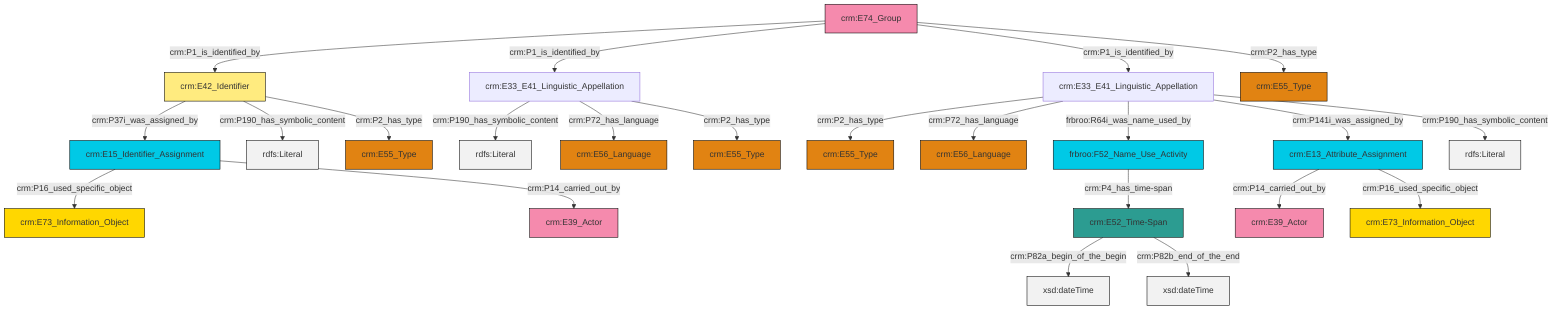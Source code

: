 graph TD
classDef Literal fill:#f2f2f2,stroke:#000000;
classDef CRM_Entity fill:#FFFFFF,stroke:#000000;
classDef Temporal_Entity fill:#00C9E6, stroke:#000000;
classDef Type fill:#E18312, stroke:#000000;
classDef Time-Span fill:#2C9C91, stroke:#000000;
classDef Appellation fill:#FFEB7F, stroke:#000000;
classDef Place fill:#008836, stroke:#000000;
classDef Persistent_Item fill:#B266B2, stroke:#000000;
classDef Conceptual_Object fill:#FFD700, stroke:#000000;
classDef Physical_Thing fill:#D2B48C, stroke:#000000;
classDef Actor fill:#f58aad, stroke:#000000;
classDef PC_Classes fill:#4ce600, stroke:#000000;
classDef Multi fill:#cccccc,stroke:#000000;

3["crm:E33_E41_Linguistic_Appellation"]:::Default -->|crm:P2_has_type| 4["crm:E55_Type"]:::Type
5["crm:E74_Group"]:::Actor -->|crm:P1_is_identified_by| 6["crm:E42_Identifier"]:::Appellation
13["crm:E33_E41_Linguistic_Appellation"]:::Default -->|crm:P190_has_symbolic_content| 14[rdfs:Literal]:::Literal
3["crm:E33_E41_Linguistic_Appellation"]:::Default -->|crm:P72_has_language| 15["crm:E56_Language"]:::Type
11["crm:E13_Attribute_Assignment"]:::Temporal_Entity -->|crm:P14_carried_out_by| 16["crm:E39_Actor"]:::Actor
19["frbroo:F52_Name_Use_Activity"]:::Temporal_Entity -->|crm:P4_has_time-span| 20["crm:E52_Time-Span"]:::Time-Span
5["crm:E74_Group"]:::Actor -->|crm:P1_is_identified_by| 13["crm:E33_E41_Linguistic_Appellation"]:::Default
3["crm:E33_E41_Linguistic_Appellation"]:::Default -->|frbroo:R64i_was_name_used_by| 19["frbroo:F52_Name_Use_Activity"]:::Temporal_Entity
5["crm:E74_Group"]:::Actor -->|crm:P1_is_identified_by| 3["crm:E33_E41_Linguistic_Appellation"]:::Default
11["crm:E13_Attribute_Assignment"]:::Temporal_Entity -->|crm:P16_used_specific_object| 17["crm:E73_Information_Object"]:::Conceptual_Object
13["crm:E33_E41_Linguistic_Appellation"]:::Default -->|crm:P72_has_language| 7["crm:E56_Language"]:::Type
3["crm:E33_E41_Linguistic_Appellation"]:::Default -->|crm:P141i_was_assigned_by| 11["crm:E13_Attribute_Assignment"]:::Temporal_Entity
5["crm:E74_Group"]:::Actor -->|crm:P2_has_type| 26["crm:E55_Type"]:::Type
6["crm:E42_Identifier"]:::Appellation -->|crm:P37i_was_assigned_by| 9["crm:E15_Identifier_Assignment"]:::Temporal_Entity
9["crm:E15_Identifier_Assignment"]:::Temporal_Entity -->|crm:P16_used_specific_object| 28["crm:E73_Information_Object"]:::Conceptual_Object
3["crm:E33_E41_Linguistic_Appellation"]:::Default -->|crm:P190_has_symbolic_content| 29[rdfs:Literal]:::Literal
6["crm:E42_Identifier"]:::Appellation -->|crm:P190_has_symbolic_content| 30[rdfs:Literal]:::Literal
20["crm:E52_Time-Span"]:::Time-Span -->|crm:P82a_begin_of_the_begin| 32[xsd:dateTime]:::Literal
9["crm:E15_Identifier_Assignment"]:::Temporal_Entity -->|crm:P14_carried_out_by| 37["crm:E39_Actor"]:::Actor
13["crm:E33_E41_Linguistic_Appellation"]:::Default -->|crm:P2_has_type| 0["crm:E55_Type"]:::Type
6["crm:E42_Identifier"]:::Appellation -->|crm:P2_has_type| 34["crm:E55_Type"]:::Type
20["crm:E52_Time-Span"]:::Time-Span -->|crm:P82b_end_of_the_end| 40[xsd:dateTime]:::Literal